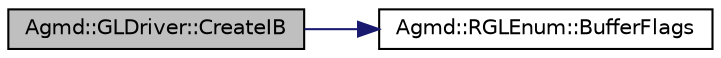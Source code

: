 digraph "Agmd::GLDriver::CreateIB"
{
  edge [fontname="Helvetica",fontsize="10",labelfontname="Helvetica",labelfontsize="10"];
  node [fontname="Helvetica",fontsize="10",shape=record];
  rankdir="LR";
  Node1 [label="Agmd::GLDriver::CreateIB",height=0.2,width=0.4,color="black", fillcolor="grey75", style="filled" fontcolor="black"];
  Node1 -> Node2 [color="midnightblue",fontsize="10",style="solid",fontname="Helvetica"];
  Node2 [label="Agmd::RGLEnum::BufferFlags",height=0.2,width=0.4,color="black", fillcolor="white", style="filled",URL="$class_agmd_1_1_r_g_l_enum.html#a360b3e2470edec20e1844f544d6d8a21"];
}
